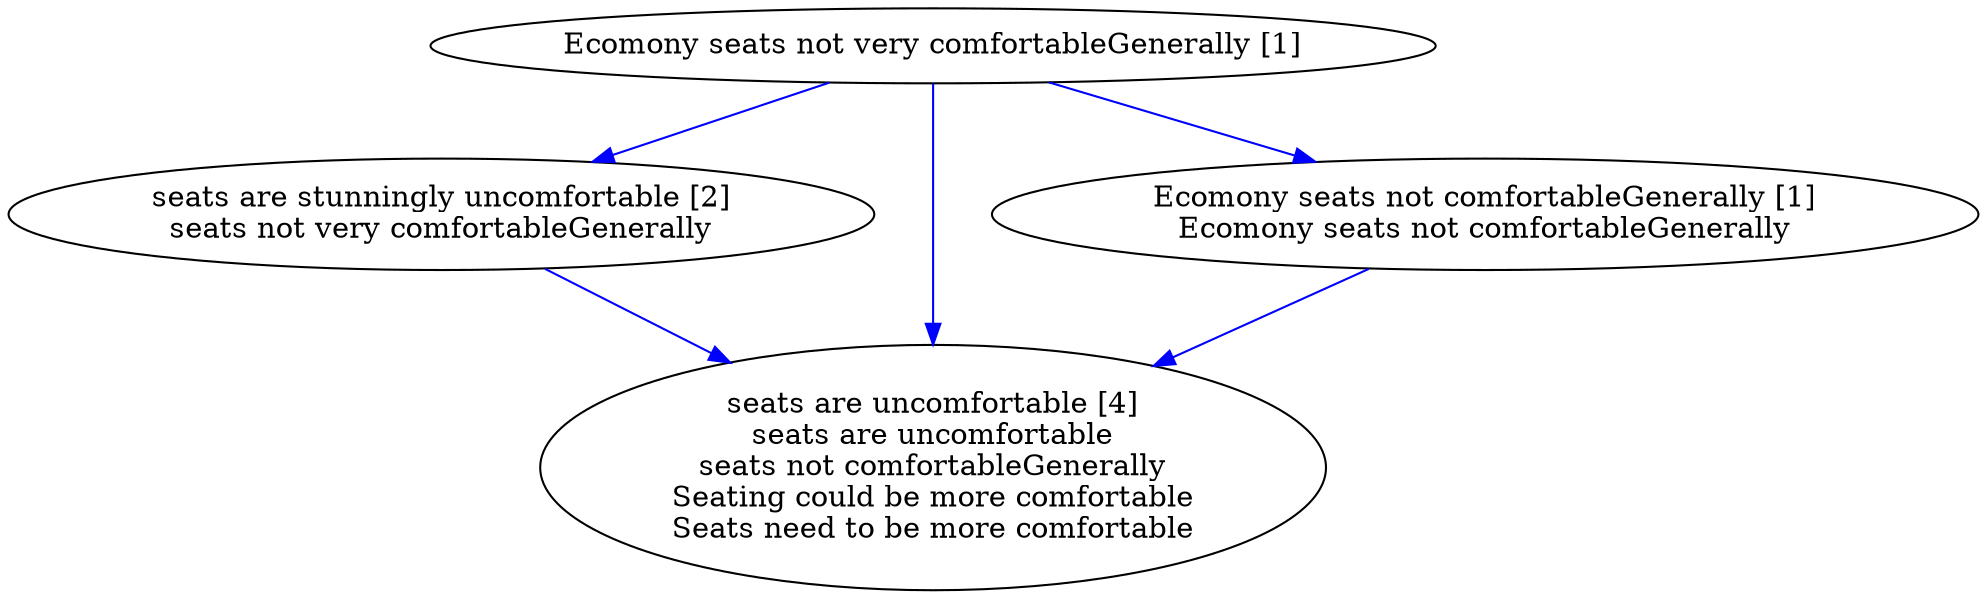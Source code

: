 digraph collapsedGraph {
"seats are stunningly uncomfortable [2]\nseats not very comfortableGenerally""seats are uncomfortable [4]\nseats are uncomfortable\nseats not comfortableGenerally\nSeating could be more comfortable\nSeats need to be more comfortable""Ecomony seats not very comfortableGenerally [1]""Ecomony seats not comfortableGenerally [1]\nEcomony seats not comfortableGenerally""Ecomony seats not very comfortableGenerally [1]" -> "Ecomony seats not comfortableGenerally [1]\nEcomony seats not comfortableGenerally" [color=blue]
"Ecomony seats not very comfortableGenerally [1]" -> "seats are stunningly uncomfortable [2]\nseats not very comfortableGenerally" [color=blue]
"Ecomony seats not very comfortableGenerally [1]" -> "seats are uncomfortable [4]\nseats are uncomfortable\nseats not comfortableGenerally\nSeating could be more comfortable\nSeats need to be more comfortable" [color=blue]
"Ecomony seats not comfortableGenerally [1]\nEcomony seats not comfortableGenerally" -> "seats are uncomfortable [4]\nseats are uncomfortable\nseats not comfortableGenerally\nSeating could be more comfortable\nSeats need to be more comfortable" [color=blue]
"seats are stunningly uncomfortable [2]\nseats not very comfortableGenerally" -> "seats are uncomfortable [4]\nseats are uncomfortable\nseats not comfortableGenerally\nSeating could be more comfortable\nSeats need to be more comfortable" [color=blue]
}